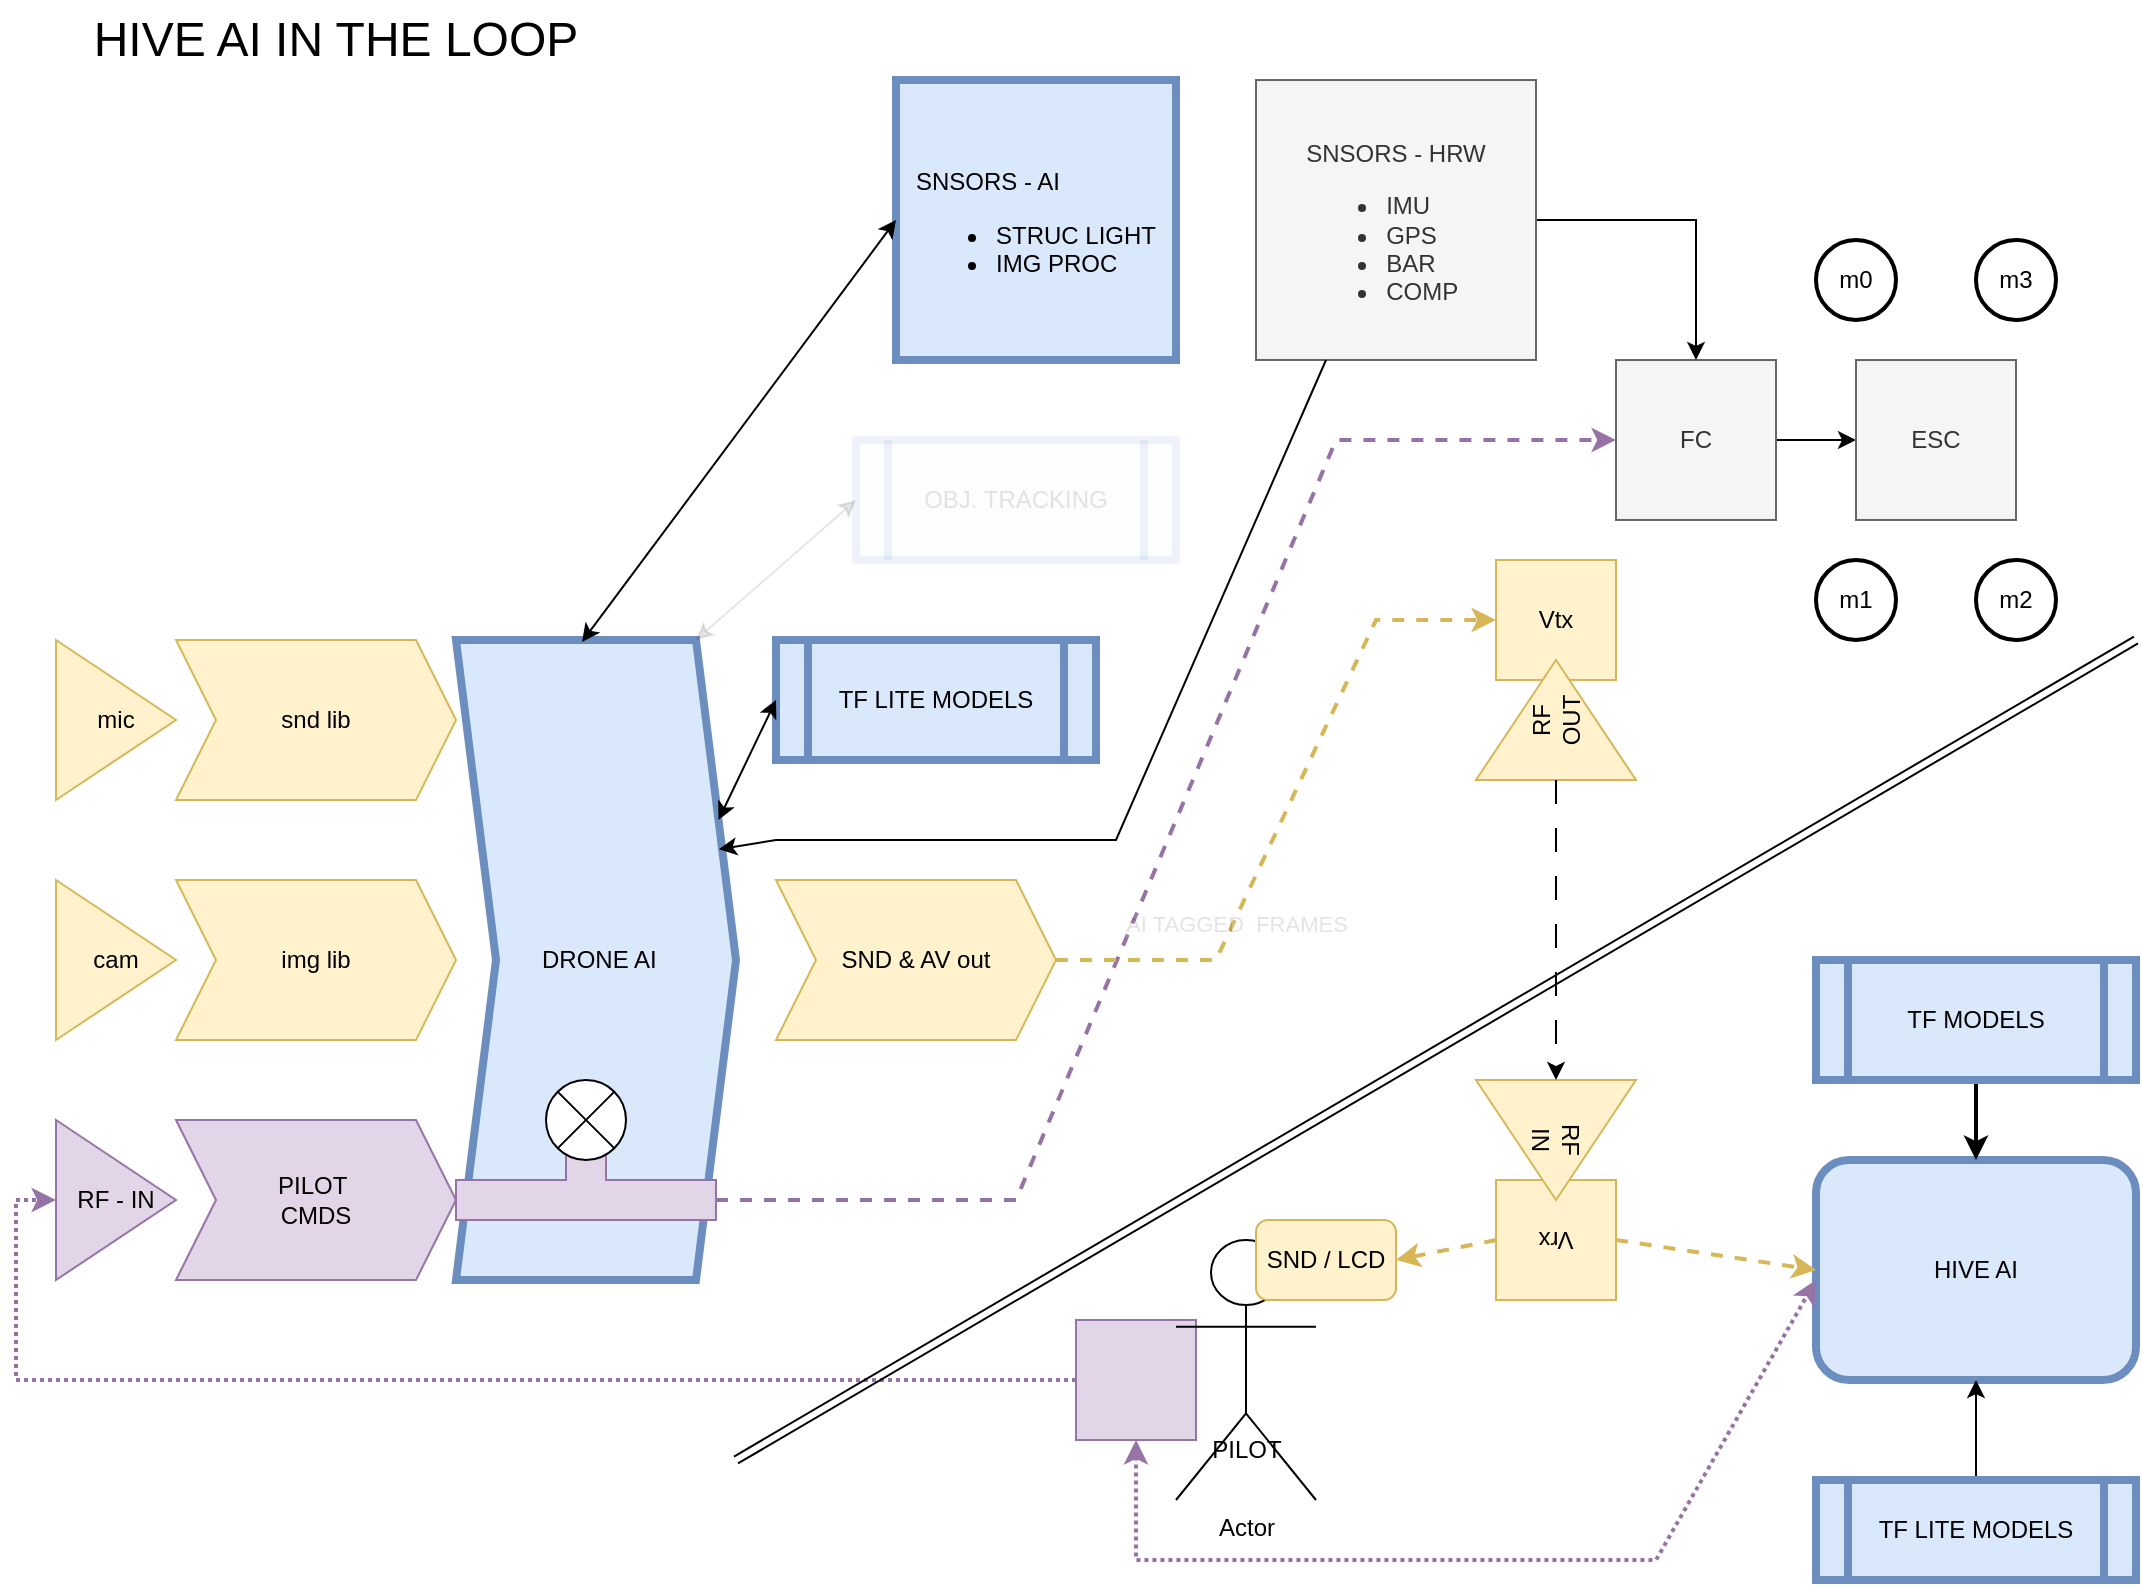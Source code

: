 <mxfile version="22.1.17" type="github">
  <diagram name="Page-1" id="fXT3vuanvutzZHE2cfc6">
    <mxGraphModel dx="918" dy="553" grid="1" gridSize="10" guides="1" tooltips="1" connect="1" arrows="1" fold="1" page="1" pageScale="1" pageWidth="1100" pageHeight="850" math="0" shadow="0">
      <root>
        <mxCell id="0" />
        <mxCell id="1" parent="0" />
        <mxCell id="ryT2o7gFrRwiRls5OtG9-1" value="&lt;div&gt;cam&lt;/div&gt;" style="triangle;whiteSpace=wrap;html=1;fillColor=#fff2cc;strokeColor=#d6b656;" parent="1" vertex="1">
          <mxGeometry x="40" y="480" width="60" height="80" as="geometry" />
        </mxCell>
        <mxCell id="ryT2o7gFrRwiRls5OtG9-2" value="img lib" style="shape=step;perimeter=stepPerimeter;whiteSpace=wrap;html=1;fixedSize=1;fillColor=#fff2cc;strokeColor=#d6b656;" parent="1" vertex="1">
          <mxGeometry x="100" y="480" width="140" height="80" as="geometry" />
        </mxCell>
        <mxCell id="ryT2o7gFrRwiRls5OtG9-16" style="edgeStyle=orthogonalEdgeStyle;rounded=0;orthogonalLoop=1;jettySize=auto;html=1;entryX=0;entryY=0.5;entryDx=0;entryDy=0;" parent="1" source="ryT2o7gFrRwiRls5OtG9-3" target="ryT2o7gFrRwiRls5OtG9-4" edge="1">
          <mxGeometry relative="1" as="geometry" />
        </mxCell>
        <mxCell id="ryT2o7gFrRwiRls5OtG9-3" value="FC" style="whiteSpace=wrap;html=1;aspect=fixed;fillColor=#f5f5f5;fontColor=#333333;strokeColor=#666666;" parent="1" vertex="1">
          <mxGeometry x="820" y="220" width="80" height="80" as="geometry" />
        </mxCell>
        <mxCell id="ryT2o7gFrRwiRls5OtG9-4" value="&lt;div&gt;ESC&lt;/div&gt;" style="whiteSpace=wrap;html=1;aspect=fixed;fillColor=#f5f5f5;fontColor=#333333;strokeColor=#666666;" parent="1" vertex="1">
          <mxGeometry x="940" y="220" width="80" height="80" as="geometry" />
        </mxCell>
        <mxCell id="ryT2o7gFrRwiRls5OtG9-5" value="mic" style="triangle;whiteSpace=wrap;html=1;fillColor=#fff2cc;strokeColor=#d6b656;" parent="1" vertex="1">
          <mxGeometry x="40" y="360" width="60" height="80" as="geometry" />
        </mxCell>
        <mxCell id="ryT2o7gFrRwiRls5OtG9-6" value="snd lib" style="shape=step;perimeter=stepPerimeter;whiteSpace=wrap;html=1;fixedSize=1;fillColor=#fff2cc;strokeColor=#d6b656;" parent="1" vertex="1">
          <mxGeometry x="100" y="360" width="140" height="80" as="geometry" />
        </mxCell>
        <mxCell id="ryT2o7gFrRwiRls5OtG9-7" value="m0" style="strokeWidth=2;html=1;shape=mxgraph.flowchart.start_2;whiteSpace=wrap;" parent="1" vertex="1">
          <mxGeometry x="920" y="160" width="40" height="40" as="geometry" />
        </mxCell>
        <mxCell id="ryT2o7gFrRwiRls5OtG9-8" value="m3" style="strokeWidth=2;html=1;shape=mxgraph.flowchart.start_2;whiteSpace=wrap;" parent="1" vertex="1">
          <mxGeometry x="1000" y="160" width="40" height="40" as="geometry" />
        </mxCell>
        <mxCell id="ryT2o7gFrRwiRls5OtG9-9" value="&lt;div&gt;m1&lt;/div&gt;" style="strokeWidth=2;html=1;shape=mxgraph.flowchart.start_2;whiteSpace=wrap;" parent="1" vertex="1">
          <mxGeometry x="920" y="320" width="40" height="40" as="geometry" />
        </mxCell>
        <mxCell id="ryT2o7gFrRwiRls5OtG9-10" value="&lt;div&gt;m2&lt;/div&gt;" style="strokeWidth=2;html=1;shape=mxgraph.flowchart.start_2;whiteSpace=wrap;" parent="1" vertex="1">
          <mxGeometry x="1000" y="320" width="40" height="40" as="geometry" />
        </mxCell>
        <mxCell id="ryT2o7gFrRwiRls5OtG9-15" style="edgeStyle=orthogonalEdgeStyle;rounded=0;orthogonalLoop=1;jettySize=auto;html=1;entryX=0.5;entryY=0;entryDx=0;entryDy=0;" parent="1" source="ryT2o7gFrRwiRls5OtG9-11" target="ryT2o7gFrRwiRls5OtG9-3" edge="1">
          <mxGeometry relative="1" as="geometry" />
        </mxCell>
        <mxCell id="ryT2o7gFrRwiRls5OtG9-11" value="&lt;div align=&quot;left&quot;&gt;&lt;br&gt;&lt;/div&gt;&lt;div align=&quot;left&quot;&gt;&lt;br&gt;&lt;/div&gt;&lt;div align=&quot;left&quot;&gt;&lt;br&gt;&lt;/div&gt;&lt;div align=&quot;left&quot;&gt;SNSORS - HRW&lt;br&gt;&lt;/div&gt;&lt;div align=&quot;left&quot;&gt;&lt;ul&gt;&lt;li&gt;IMU&lt;/li&gt;&lt;li&gt;GPS&lt;/li&gt;&lt;li&gt;BAR&lt;/li&gt;&lt;li&gt;COMP&lt;/li&gt;&lt;/ul&gt;&lt;/div&gt;&lt;div&gt;&lt;br&gt;&lt;/div&gt;&lt;div&gt;&lt;br&gt;&lt;/div&gt;" style="whiteSpace=wrap;html=1;aspect=fixed;fillColor=#f5f5f5;fontColor=#333333;strokeColor=#666666;" parent="1" vertex="1">
          <mxGeometry x="640" y="80" width="140" height="140" as="geometry" />
        </mxCell>
        <mxCell id="ryT2o7gFrRwiRls5OtG9-17" value="&lt;div align=&quot;left&quot;&gt;&lt;br&gt;&lt;/div&gt;&lt;div align=&quot;left&quot;&gt;&lt;br&gt;&lt;/div&gt;&lt;div align=&quot;left&quot;&gt;&lt;br&gt;&lt;/div&gt;&lt;div align=&quot;left&quot;&gt;SNSORS - AI&lt;br&gt;&lt;/div&gt;&lt;div align=&quot;left&quot;&gt;&lt;ul&gt;&lt;li&gt;STRUC LIGHT&lt;/li&gt;&lt;li&gt;IMG PROC&lt;/li&gt;&lt;/ul&gt;&lt;/div&gt;&lt;div&gt;&lt;br&gt;&lt;/div&gt;&lt;div&gt;&lt;br&gt;&lt;/div&gt;" style="whiteSpace=wrap;html=1;aspect=fixed;fillColor=#dae8fc;strokeColor=#6c8ebf;strokeWidth=4;glass=0;" parent="1" vertex="1">
          <mxGeometry x="460" y="80" width="140" height="140" as="geometry" />
        </mxCell>
        <mxCell id="ryT2o7gFrRwiRls5OtG9-20" value="RF - IN" style="triangle;whiteSpace=wrap;html=1;fillColor=#e1d5e7;strokeColor=#9673a6;" parent="1" vertex="1">
          <mxGeometry x="40" y="600" width="60" height="80" as="geometry" />
        </mxCell>
        <mxCell id="ryT2o7gFrRwiRls5OtG9-21" value="&lt;div&gt;PILOT&amp;nbsp;&lt;/div&gt;&lt;div&gt;CMDS&lt;/div&gt;" style="shape=step;perimeter=stepPerimeter;whiteSpace=wrap;html=1;fixedSize=1;fillColor=#e1d5e7;strokeColor=#9673a6;" parent="1" vertex="1">
          <mxGeometry x="100" y="600" width="140" height="80" as="geometry" />
        </mxCell>
        <mxCell id="ryT2o7gFrRwiRls5OtG9-22" value="Vtx" style="whiteSpace=wrap;html=1;aspect=fixed;fillColor=#fff2cc;strokeColor=#d6b656;" parent="1" vertex="1">
          <mxGeometry x="760" y="320" width="60" height="60" as="geometry" />
        </mxCell>
        <mxCell id="ryT2o7gFrRwiRls5OtG9-23" value="&lt;div&gt;RF&lt;/div&gt;&lt;div&gt;OUT&lt;/div&gt;" style="triangle;whiteSpace=wrap;html=1;rotation=-90;fillColor=#fff2cc;strokeColor=#d6b656;" parent="1" vertex="1">
          <mxGeometry x="760" y="360" width="60" height="80" as="geometry" />
        </mxCell>
        <mxCell id="ryT2o7gFrRwiRls5OtG9-33" style="edgeStyle=orthogonalEdgeStyle;rounded=0;orthogonalLoop=1;jettySize=auto;html=1;entryX=0;entryY=0.5;entryDx=0;entryDy=0;exitX=0;exitY=0.5;exitDx=0;exitDy=0;fillColor=#e1d5e7;strokeColor=#9673a6;strokeWidth=2;dashed=1;dashPattern=1 1;" parent="1" source="ryT2o7gFrRwiRls5OtG9-34" target="ryT2o7gFrRwiRls5OtG9-20" edge="1">
          <mxGeometry relative="1" as="geometry">
            <mxPoint x="610" y="730" as="sourcePoint" />
          </mxGeometry>
        </mxCell>
        <mxCell id="ryT2o7gFrRwiRls5OtG9-34" value="" style="whiteSpace=wrap;html=1;aspect=fixed;fillColor=#e1d5e7;strokeColor=#9673a6;" parent="1" vertex="1">
          <mxGeometry x="550" y="700" width="60" height="60" as="geometry" />
        </mxCell>
        <mxCell id="ryT2o7gFrRwiRls5OtG9-36" value="" style="endArrow=classic;html=1;rounded=0;exitX=0;exitY=0;exitDx=0;exitDy=10;exitPerimeter=0;entryX=0;entryY=0.5;entryDx=0;entryDy=0;strokeWidth=2;fillColor=#e1d5e7;strokeColor=#9673a6;dashed=1;" parent="1" source="ryT2o7gFrRwiRls5OtG9-35" target="ryT2o7gFrRwiRls5OtG9-3" edge="1">
          <mxGeometry width="50" height="50" relative="1" as="geometry">
            <mxPoint x="500" y="500" as="sourcePoint" />
            <mxPoint x="550" y="450" as="targetPoint" />
            <Array as="points">
              <mxPoint x="520" y="640" />
              <mxPoint x="680" y="260" />
            </Array>
          </mxGeometry>
        </mxCell>
        <mxCell id="ryT2o7gFrRwiRls5OtG9-37" value="" style="group;strokeWidth=4;strokeColor=none;" parent="1" vertex="1" connectable="0">
          <mxGeometry x="240" y="360" width="140" height="320" as="geometry" />
        </mxCell>
        <mxCell id="ryT2o7gFrRwiRls5OtG9-18" value="&lt;div&gt;&amp;nbsp;DRONE AI&lt;/div&gt;" style="shape=step;perimeter=stepPerimeter;whiteSpace=wrap;html=1;fixedSize=1;fillColor=#dae8fc;strokeColor=#6c8ebf;movable=1;resizable=1;rotatable=1;deletable=1;editable=1;locked=0;connectable=1;strokeWidth=4;" parent="ryT2o7gFrRwiRls5OtG9-37" vertex="1">
          <mxGeometry width="140" height="320" as="geometry" />
        </mxCell>
        <mxCell id="ryT2o7gFrRwiRls5OtG9-35" value="" style="shape=tee;whiteSpace=wrap;html=1;rotation=-180;fillColor=#e1d5e7;strokeColor=#9673a6;movable=1;resizable=1;rotatable=1;deletable=1;editable=1;locked=0;connectable=1;" parent="ryT2o7gFrRwiRls5OtG9-37" vertex="1">
          <mxGeometry y="250" width="130" height="40" as="geometry" />
        </mxCell>
        <mxCell id="ryT2o7gFrRwiRls5OtG9-43" value="" style="shape=sumEllipse;perimeter=ellipsePerimeter;whiteSpace=wrap;html=1;backgroundOutline=1;" parent="ryT2o7gFrRwiRls5OtG9-37" vertex="1">
          <mxGeometry x="45" y="220" width="40" height="40" as="geometry" />
        </mxCell>
        <mxCell id="ryT2o7gFrRwiRls5OtG9-38" value="SND &amp;amp; AV out" style="shape=step;perimeter=stepPerimeter;whiteSpace=wrap;html=1;fixedSize=1;fillColor=#fff2cc;strokeColor=#d6b656;" parent="1" vertex="1">
          <mxGeometry x="400" y="480" width="140" height="80" as="geometry" />
        </mxCell>
        <mxCell id="ryT2o7gFrRwiRls5OtG9-42" value="" style="endArrow=classic;html=1;rounded=0;exitX=1;exitY=0.5;exitDx=0;exitDy=0;entryX=0;entryY=0.5;entryDx=0;entryDy=0;fillColor=#fff2cc;strokeColor=#d6b656;strokeWidth=2;dashed=1;" parent="1" source="ryT2o7gFrRwiRls5OtG9-38" target="ryT2o7gFrRwiRls5OtG9-22" edge="1">
          <mxGeometry width="50" height="50" relative="1" as="geometry">
            <mxPoint x="500" y="420" as="sourcePoint" />
            <mxPoint x="550" y="370" as="targetPoint" />
            <Array as="points">
              <mxPoint x="620" y="520" />
              <mxPoint x="700" y="350" />
            </Array>
          </mxGeometry>
        </mxCell>
        <mxCell id="ryT2o7gFrRwiRls5OtG9-62" value="&lt;div&gt;AI TAGGED&amp;nbsp; FRAMES&lt;/div&gt;" style="edgeLabel;html=1;align=center;verticalAlign=middle;resizable=0;points=[];textOpacity=10;" parent="ryT2o7gFrRwiRls5OtG9-42" vertex="1" connectable="0">
          <mxGeometry x="-0.383" y="-1" relative="1" as="geometry">
            <mxPoint as="offset" />
          </mxGeometry>
        </mxCell>
        <mxCell id="ryT2o7gFrRwiRls5OtG9-47" value="" style="group;rotation=-180;" parent="1" vertex="1" connectable="0">
          <mxGeometry x="750" y="580" width="80" height="110" as="geometry" />
        </mxCell>
        <mxCell id="ryT2o7gFrRwiRls5OtG9-45" value="&lt;div&gt;Vrx&lt;/div&gt;" style="whiteSpace=wrap;html=1;aspect=fixed;fillColor=#fff2cc;strokeColor=#d6b656;rotation=-180;" parent="ryT2o7gFrRwiRls5OtG9-47" vertex="1">
          <mxGeometry x="10" y="50" width="60" height="60" as="geometry" />
        </mxCell>
        <mxCell id="ryT2o7gFrRwiRls5OtG9-46" value="&lt;div&gt;RF&lt;/div&gt;&lt;div&gt;IN&lt;/div&gt;" style="triangle;whiteSpace=wrap;html=1;rotation=-270;fillColor=#fff2cc;strokeColor=#d6b656;" parent="ryT2o7gFrRwiRls5OtG9-47" vertex="1">
          <mxGeometry x="10" y="-10" width="60" height="80" as="geometry" />
        </mxCell>
        <mxCell id="ryT2o7gFrRwiRls5OtG9-52" value="" style="endArrow=classic;startArrow=classic;html=1;rounded=0;entryX=0;entryY=0.5;entryDx=0;entryDy=0;exitX=0.45;exitY=0.003;exitDx=0;exitDy=0;exitPerimeter=0;" parent="1" source="ryT2o7gFrRwiRls5OtG9-18" target="ryT2o7gFrRwiRls5OtG9-17" edge="1">
          <mxGeometry width="50" height="50" relative="1" as="geometry">
            <mxPoint x="500" y="470" as="sourcePoint" />
            <mxPoint x="550" y="420" as="targetPoint" />
          </mxGeometry>
        </mxCell>
        <mxCell id="ryT2o7gFrRwiRls5OtG9-53" value="" style="endArrow=classic;html=1;rounded=0;entryX=0;entryY=0.5;entryDx=0;entryDy=0;exitX=0;exitY=0.5;exitDx=0;exitDy=0;dashed=1;dashPattern=12 12;" parent="1" source="ryT2o7gFrRwiRls5OtG9-23" target="ryT2o7gFrRwiRls5OtG9-46" edge="1">
          <mxGeometry width="50" height="50" relative="1" as="geometry">
            <mxPoint x="500" y="500" as="sourcePoint" />
            <mxPoint x="550" y="450" as="targetPoint" />
          </mxGeometry>
        </mxCell>
        <mxCell id="ryT2o7gFrRwiRls5OtG9-57" value="" style="endArrow=classic;html=1;rounded=0;entryX=1;entryY=0.5;entryDx=0;entryDy=0;strokeWidth=2;fillColor=#fff2cc;strokeColor=#d6b656;dashed=1;exitX=1;exitY=0.5;exitDx=0;exitDy=0;" parent="1" source="ryT2o7gFrRwiRls5OtG9-45" target="ryT2o7gFrRwiRls5OtG9-54" edge="1">
          <mxGeometry width="50" height="50" relative="1" as="geometry">
            <mxPoint x="810" y="710" as="sourcePoint" />
            <mxPoint x="690" y="720" as="targetPoint" />
          </mxGeometry>
        </mxCell>
        <mxCell id="ryT2o7gFrRwiRls5OtG9-58" value="&lt;div&gt;HIVE AI&lt;/div&gt;" style="rounded=1;whiteSpace=wrap;html=1;fillColor=#dae8fc;strokeColor=#6c8ebf;strokeWidth=4;" parent="1" vertex="1">
          <mxGeometry x="920" y="620" width="160" height="110" as="geometry" />
        </mxCell>
        <mxCell id="ryT2o7gFrRwiRls5OtG9-59" value="" style="endArrow=classic;html=1;rounded=0;entryX=0;entryY=0.25;entryDx=0;entryDy=0;strokeWidth=2;fillColor=#fff2cc;strokeColor=#d6b656;dashed=1;exitX=0;exitY=0.5;exitDx=0;exitDy=0;textOpacity=10;" parent="1" source="ryT2o7gFrRwiRls5OtG9-45" edge="1">
          <mxGeometry width="50" height="50" relative="1" as="geometry">
            <mxPoint x="1000" y="650" as="sourcePoint" />
            <mxPoint x="920" y="675" as="targetPoint" />
          </mxGeometry>
        </mxCell>
        <mxCell id="ryT2o7gFrRwiRls5OtG9-60" value="" style="endArrow=classic;startArrow=classic;html=1;rounded=0;exitX=0.5;exitY=1;exitDx=0;exitDy=0;entryX=0;entryY=0.545;entryDx=0;entryDy=0;entryPerimeter=0;strokeWidth=2;fillColor=#e1d5e7;strokeColor=#9673a6;dashed=1;dashPattern=1 1;" parent="1" source="ryT2o7gFrRwiRls5OtG9-34" target="ryT2o7gFrRwiRls5OtG9-58" edge="1">
          <mxGeometry width="50" height="50" relative="1" as="geometry">
            <mxPoint x="720" y="740" as="sourcePoint" />
            <mxPoint x="910" y="750" as="targetPoint" />
            <Array as="points">
              <mxPoint x="580" y="820" />
              <mxPoint x="840" y="820" />
            </Array>
          </mxGeometry>
        </mxCell>
        <mxCell id="ryT2o7gFrRwiRls5OtG9-61" value="" style="group" parent="1" vertex="1" connectable="0">
          <mxGeometry x="600" y="660" width="110" height="130" as="geometry" />
        </mxCell>
        <mxCell id="ryT2o7gFrRwiRls5OtG9-27" value="Actor" style="shape=umlActor;verticalLabelPosition=bottom;verticalAlign=top;html=1;outlineConnect=0;" parent="ryT2o7gFrRwiRls5OtG9-61" vertex="1">
          <mxGeometry width="70" height="130" as="geometry" />
        </mxCell>
        <mxCell id="ryT2o7gFrRwiRls5OtG9-30" value="&lt;div&gt;PILOT&lt;/div&gt;" style="text;html=1;align=center;verticalAlign=middle;resizable=0;points=[];autosize=1;strokeColor=none;fillColor=none;" parent="ryT2o7gFrRwiRls5OtG9-61" vertex="1">
          <mxGeometry x="5" y="90" width="60" height="30" as="geometry" />
        </mxCell>
        <mxCell id="ryT2o7gFrRwiRls5OtG9-54" value="SND / LCD" style="rounded=1;whiteSpace=wrap;html=1;fillColor=#fff2cc;strokeColor=#d6b656;" parent="ryT2o7gFrRwiRls5OtG9-61" vertex="1">
          <mxGeometry x="40" y="-10" width="70" height="40" as="geometry" />
        </mxCell>
        <mxCell id="ryT2o7gFrRwiRls5OtG9-64" value="TF LITE MODELS" style="shape=process;whiteSpace=wrap;html=1;backgroundOutline=1;fillColor=#dae8fc;strokeColor=#6c8ebf;strokeWidth=4;" parent="1" vertex="1">
          <mxGeometry x="400" y="360" width="160" height="60" as="geometry" />
        </mxCell>
        <mxCell id="ryT2o7gFrRwiRls5OtG9-65" value="" style="endArrow=classic;startArrow=classic;html=1;rounded=0;entryX=0;entryY=0.5;entryDx=0;entryDy=0;exitX=1;exitY=0.25;exitDx=0;exitDy=0;" parent="1" source="ryT2o7gFrRwiRls5OtG9-18" target="ryT2o7gFrRwiRls5OtG9-64" edge="1">
          <mxGeometry width="50" height="50" relative="1" as="geometry">
            <mxPoint x="570" y="490" as="sourcePoint" />
            <mxPoint x="620" y="440" as="targetPoint" />
          </mxGeometry>
        </mxCell>
        <mxCell id="n2oy-H6I7TYns77ilxJf-6" value="" style="edgeStyle=orthogonalEdgeStyle;rounded=0;orthogonalLoop=1;jettySize=auto;html=1;strokeWidth=2;" parent="1" source="ryT2o7gFrRwiRls5OtG9-66" edge="1">
          <mxGeometry relative="1" as="geometry">
            <mxPoint x="1000" y="620" as="targetPoint" />
          </mxGeometry>
        </mxCell>
        <mxCell id="ryT2o7gFrRwiRls5OtG9-66" value="TF MODELS" style="shape=process;whiteSpace=wrap;html=1;backgroundOutline=1;fillColor=#dae8fc;strokeColor=#6c8ebf;strokeWidth=4;" parent="1" vertex="1">
          <mxGeometry x="920" y="520" width="160" height="60" as="geometry" />
        </mxCell>
        <mxCell id="n2oy-H6I7TYns77ilxJf-7" value="&lt;font style=&quot;font-size: 24px;&quot;&gt;HIVE AI IN THE LOOP&lt;/font&gt;" style="text;strokeColor=none;align=center;fillColor=none;html=1;verticalAlign=middle;whiteSpace=wrap;rounded=0;" parent="1" vertex="1">
          <mxGeometry x="40" y="40" width="280" height="40" as="geometry" />
        </mxCell>
        <mxCell id="n2oy-H6I7TYns77ilxJf-8" value="OBJ. TRACKING" style="shape=process;whiteSpace=wrap;html=1;backgroundOutline=1;fillColor=#dae8fc;strokeColor=#6c8ebf;strokeWidth=4;opacity=10;textOpacity=10;" parent="1" vertex="1">
          <mxGeometry x="440" y="260" width="160" height="60" as="geometry" />
        </mxCell>
        <mxCell id="n2oy-H6I7TYns77ilxJf-9" value="" style="endArrow=classic;startArrow=classic;html=1;rounded=0;entryX=0;entryY=0.5;entryDx=0;entryDy=0;opacity=10;textOpacity=10;" parent="1" target="n2oy-H6I7TYns77ilxJf-8" edge="1">
          <mxGeometry width="50" height="50" relative="1" as="geometry">
            <mxPoint x="360" y="360" as="sourcePoint" />
            <mxPoint x="660" y="340" as="targetPoint" />
          </mxGeometry>
        </mxCell>
        <mxCell id="Zxs31MVd2mEnDbDgq2Lo-1" value="" style="endArrow=classic;html=1;rounded=0;exitX=0.25;exitY=1;exitDx=0;exitDy=0;entryX=0.939;entryY=0.327;entryDx=0;entryDy=0;entryPerimeter=0;" parent="1" source="ryT2o7gFrRwiRls5OtG9-11" target="ryT2o7gFrRwiRls5OtG9-18" edge="1">
          <mxGeometry width="50" height="50" relative="1" as="geometry">
            <mxPoint x="520" y="470" as="sourcePoint" />
            <mxPoint x="550" y="470" as="targetPoint" />
            <Array as="points">
              <mxPoint x="570" y="460" />
              <mxPoint x="400" y="460" />
            </Array>
          </mxGeometry>
        </mxCell>
        <mxCell id="4A9d_eH9cxW-TK0VKV-M-4" style="edgeStyle=orthogonalEdgeStyle;rounded=0;orthogonalLoop=1;jettySize=auto;html=1;exitX=0.5;exitY=0;exitDx=0;exitDy=0;entryX=0.5;entryY=1;entryDx=0;entryDy=0;" parent="1" source="4A9d_eH9cxW-TK0VKV-M-3" target="ryT2o7gFrRwiRls5OtG9-58" edge="1">
          <mxGeometry relative="1" as="geometry" />
        </mxCell>
        <mxCell id="4A9d_eH9cxW-TK0VKV-M-3" value="TF LITE MODELS" style="shape=process;whiteSpace=wrap;html=1;backgroundOutline=1;fillColor=#dae8fc;strokeColor=#6c8ebf;strokeWidth=4;" parent="1" vertex="1">
          <mxGeometry x="920" y="780" width="160" height="50" as="geometry" />
        </mxCell>
        <mxCell id="_91rC2845cq6scGR88Fr-1" value="" style="edgeStyle=none;orthogonalLoop=1;jettySize=auto;html=1;rounded=0;shape=link;" edge="1" parent="1">
          <mxGeometry width="100" relative="1" as="geometry">
            <mxPoint x="380" y="770" as="sourcePoint" />
            <mxPoint x="1080" y="360" as="targetPoint" />
            <Array as="points" />
          </mxGeometry>
        </mxCell>
      </root>
    </mxGraphModel>
  </diagram>
</mxfile>
